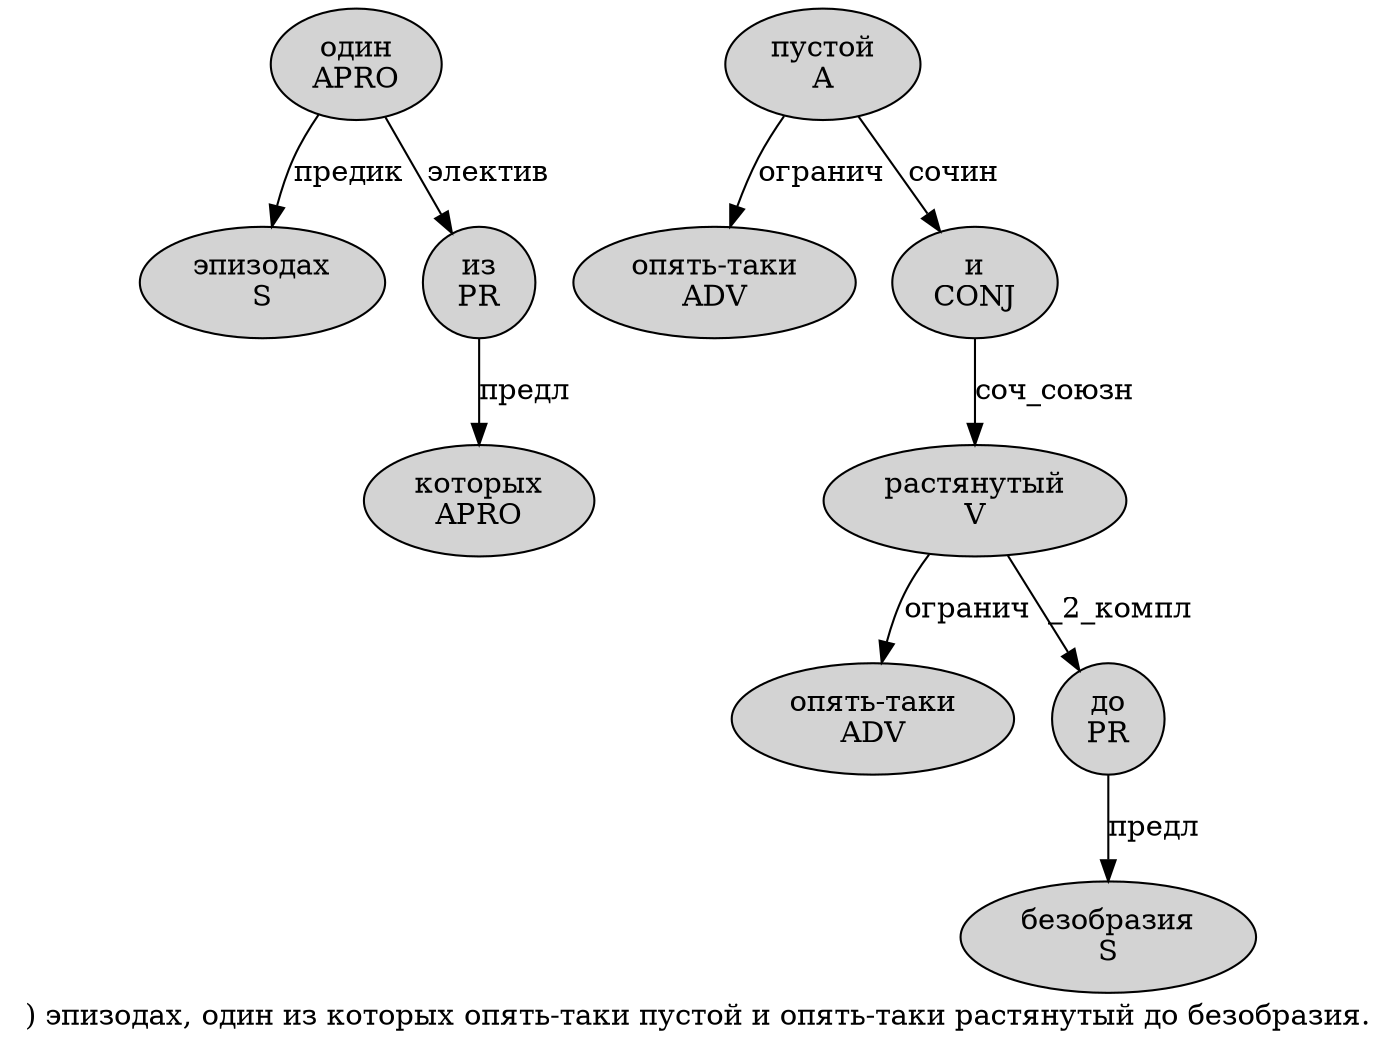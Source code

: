 digraph SENTENCE_2709 {
	graph [label=") эпизодах, один из которых опять-таки пустой и опять-таки растянутый до безобразия."]
	node [style=filled]
		1 [label="эпизодах
S" color="" fillcolor=lightgray penwidth=1 shape=ellipse]
		3 [label="один
APRO" color="" fillcolor=lightgray penwidth=1 shape=ellipse]
		4 [label="из
PR" color="" fillcolor=lightgray penwidth=1 shape=ellipse]
		5 [label="которых
APRO" color="" fillcolor=lightgray penwidth=1 shape=ellipse]
		6 [label="опять-таки
ADV" color="" fillcolor=lightgray penwidth=1 shape=ellipse]
		7 [label="пустой
A" color="" fillcolor=lightgray penwidth=1 shape=ellipse]
		8 [label="и
CONJ" color="" fillcolor=lightgray penwidth=1 shape=ellipse]
		9 [label="опять-таки
ADV" color="" fillcolor=lightgray penwidth=1 shape=ellipse]
		10 [label="растянутый
V" color="" fillcolor=lightgray penwidth=1 shape=ellipse]
		11 [label="до
PR" color="" fillcolor=lightgray penwidth=1 shape=ellipse]
		12 [label="безобразия
S" color="" fillcolor=lightgray penwidth=1 shape=ellipse]
			4 -> 5 [label="предл"]
			7 -> 6 [label="огранич"]
			7 -> 8 [label="сочин"]
			8 -> 10 [label="соч_союзн"]
			3 -> 1 [label="предик"]
			3 -> 4 [label="электив"]
			10 -> 9 [label="огранич"]
			10 -> 11 [label="_2_компл"]
			11 -> 12 [label="предл"]
}